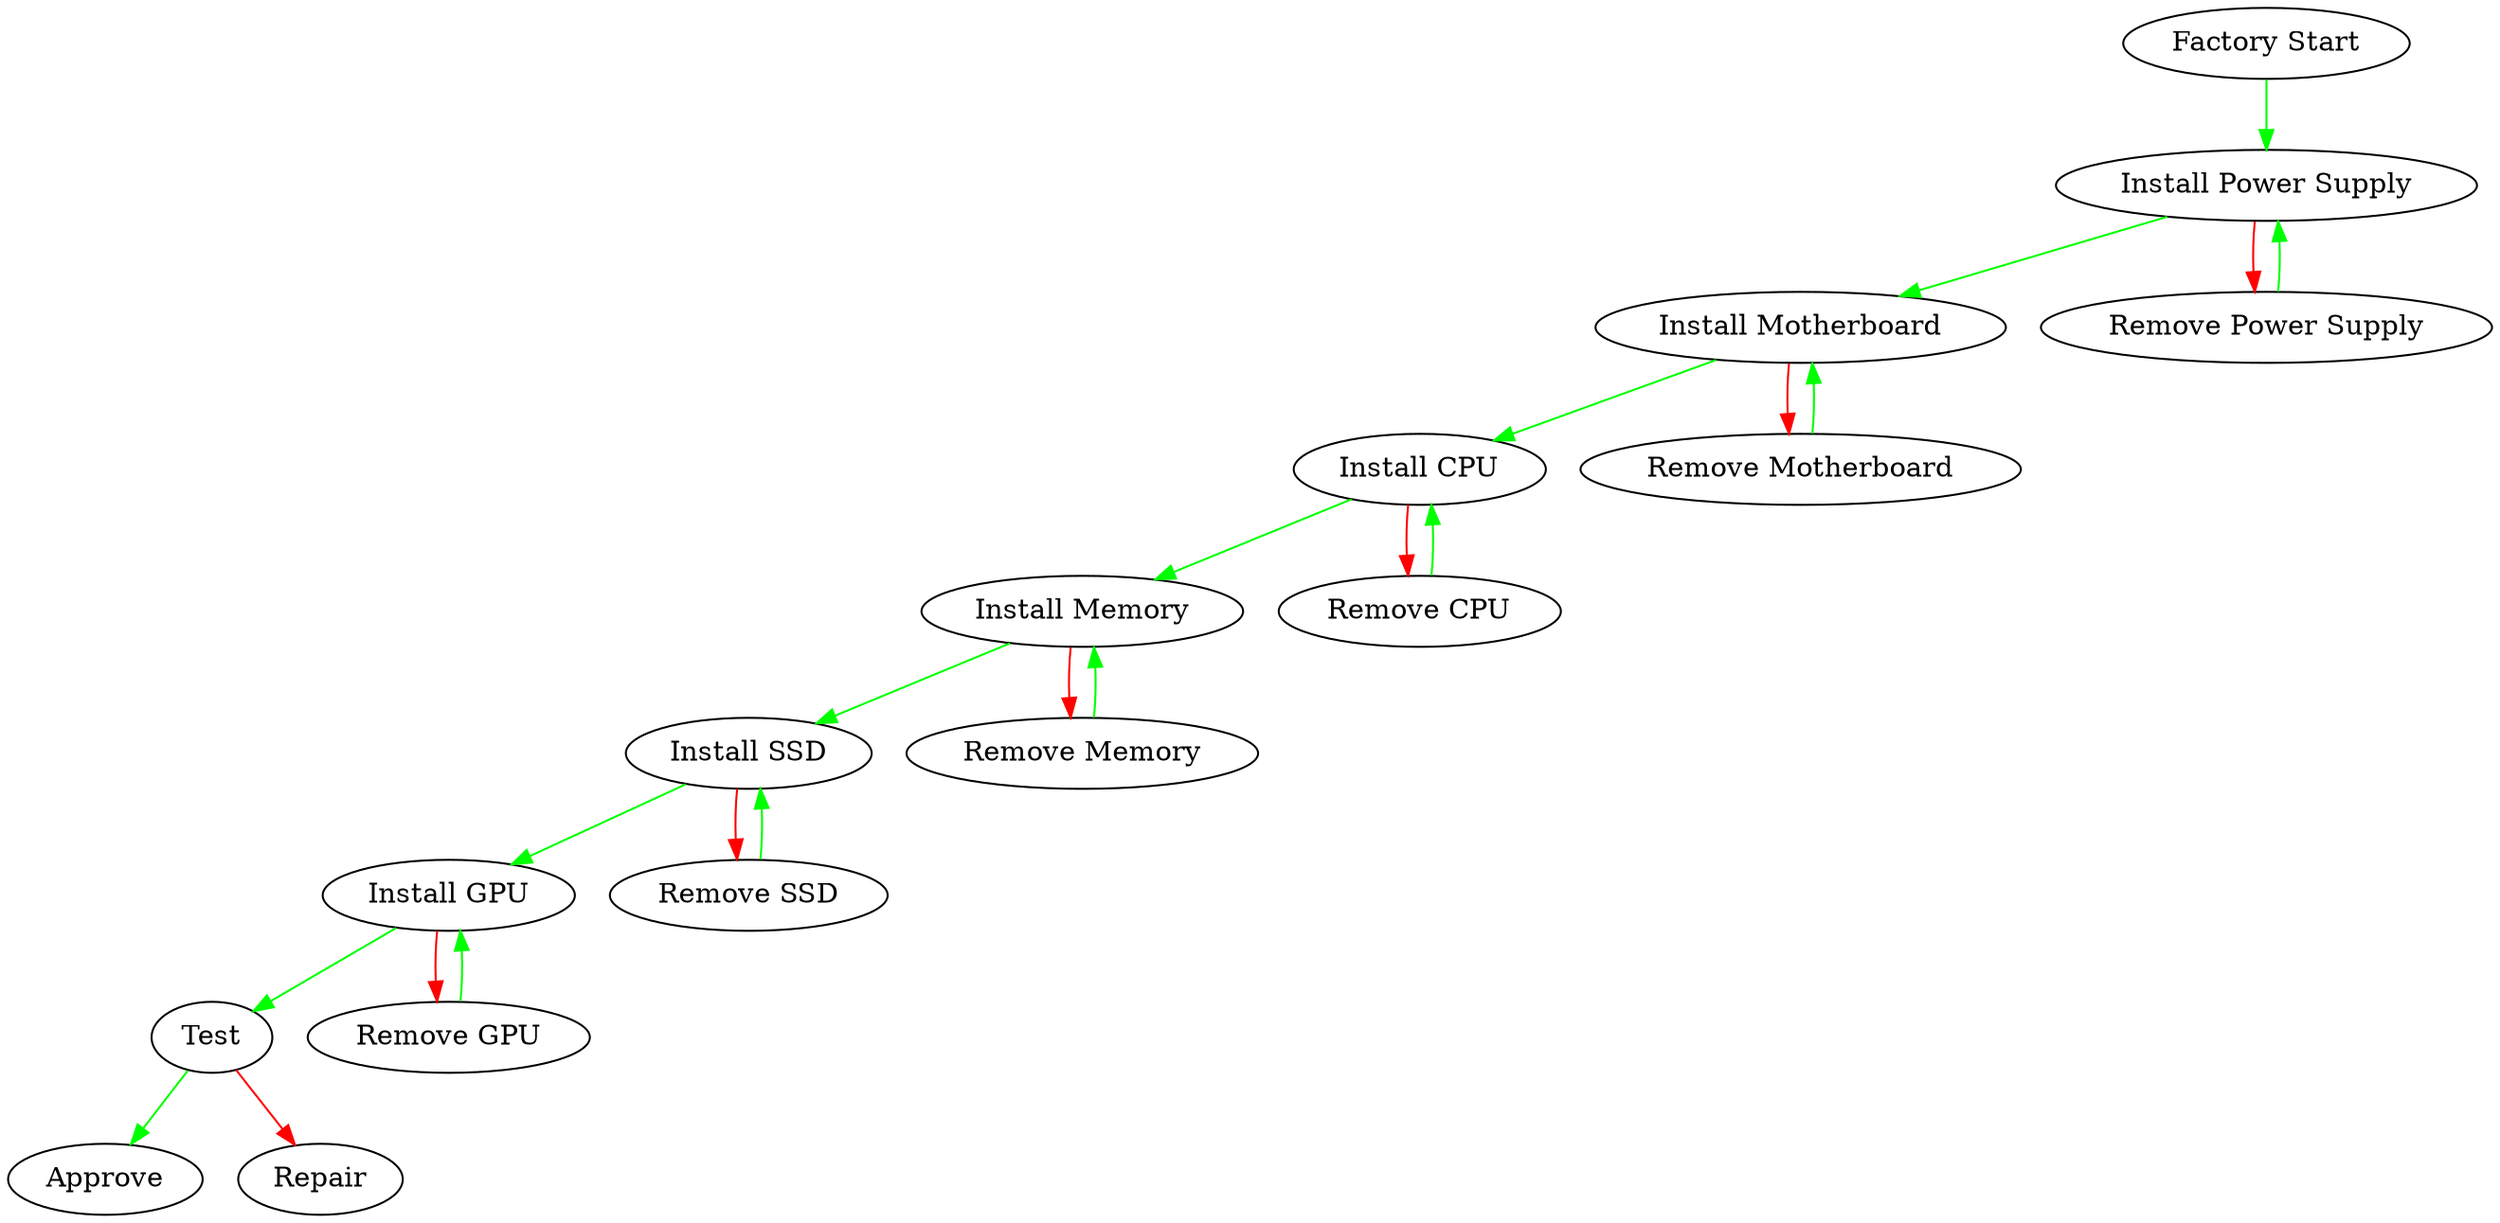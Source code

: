 digraph taskgraph { 
"Factory Start"->"Install Power Supply"[color=green];
"Install Power Supply"->"Install Motherboard"[color=green];
"Install Power Supply"->"Remove Power Supply"[color=red];
"Remove Power Supply"->"Install Power Supply"[color=green];
"Install Motherboard"->"Install CPU"[color=green];
"Install Motherboard"->"Remove Motherboard"[color=red];
"Remove Motherboard"->"Install Motherboard"[color=green];
"Install CPU"->"Install Memory"[color=green];
"Install CPU"->"Remove CPU"[color=red];
"Remove CPU"->"Install CPU"[color=green];
"Install Memory"->"Install SSD"[color=green];
"Install Memory"->"Remove Memory"[color=red];
"Remove Memory"->"Install Memory"[color=green];
"Install SSD"->"Install GPU"[color=green];
"Install SSD"->"Remove SSD"[color=red];
"Remove SSD"->"Install SSD"[color=green];
"Install GPU"->"Test"[color=green];
"Install GPU"->"Remove GPU"[color=red];
"Remove GPU"->"Install GPU"[color=green];
"Test"->"Approve"[color=green];
"Test"->"Repair"[color=red];
"Approve";
"Repair";
}